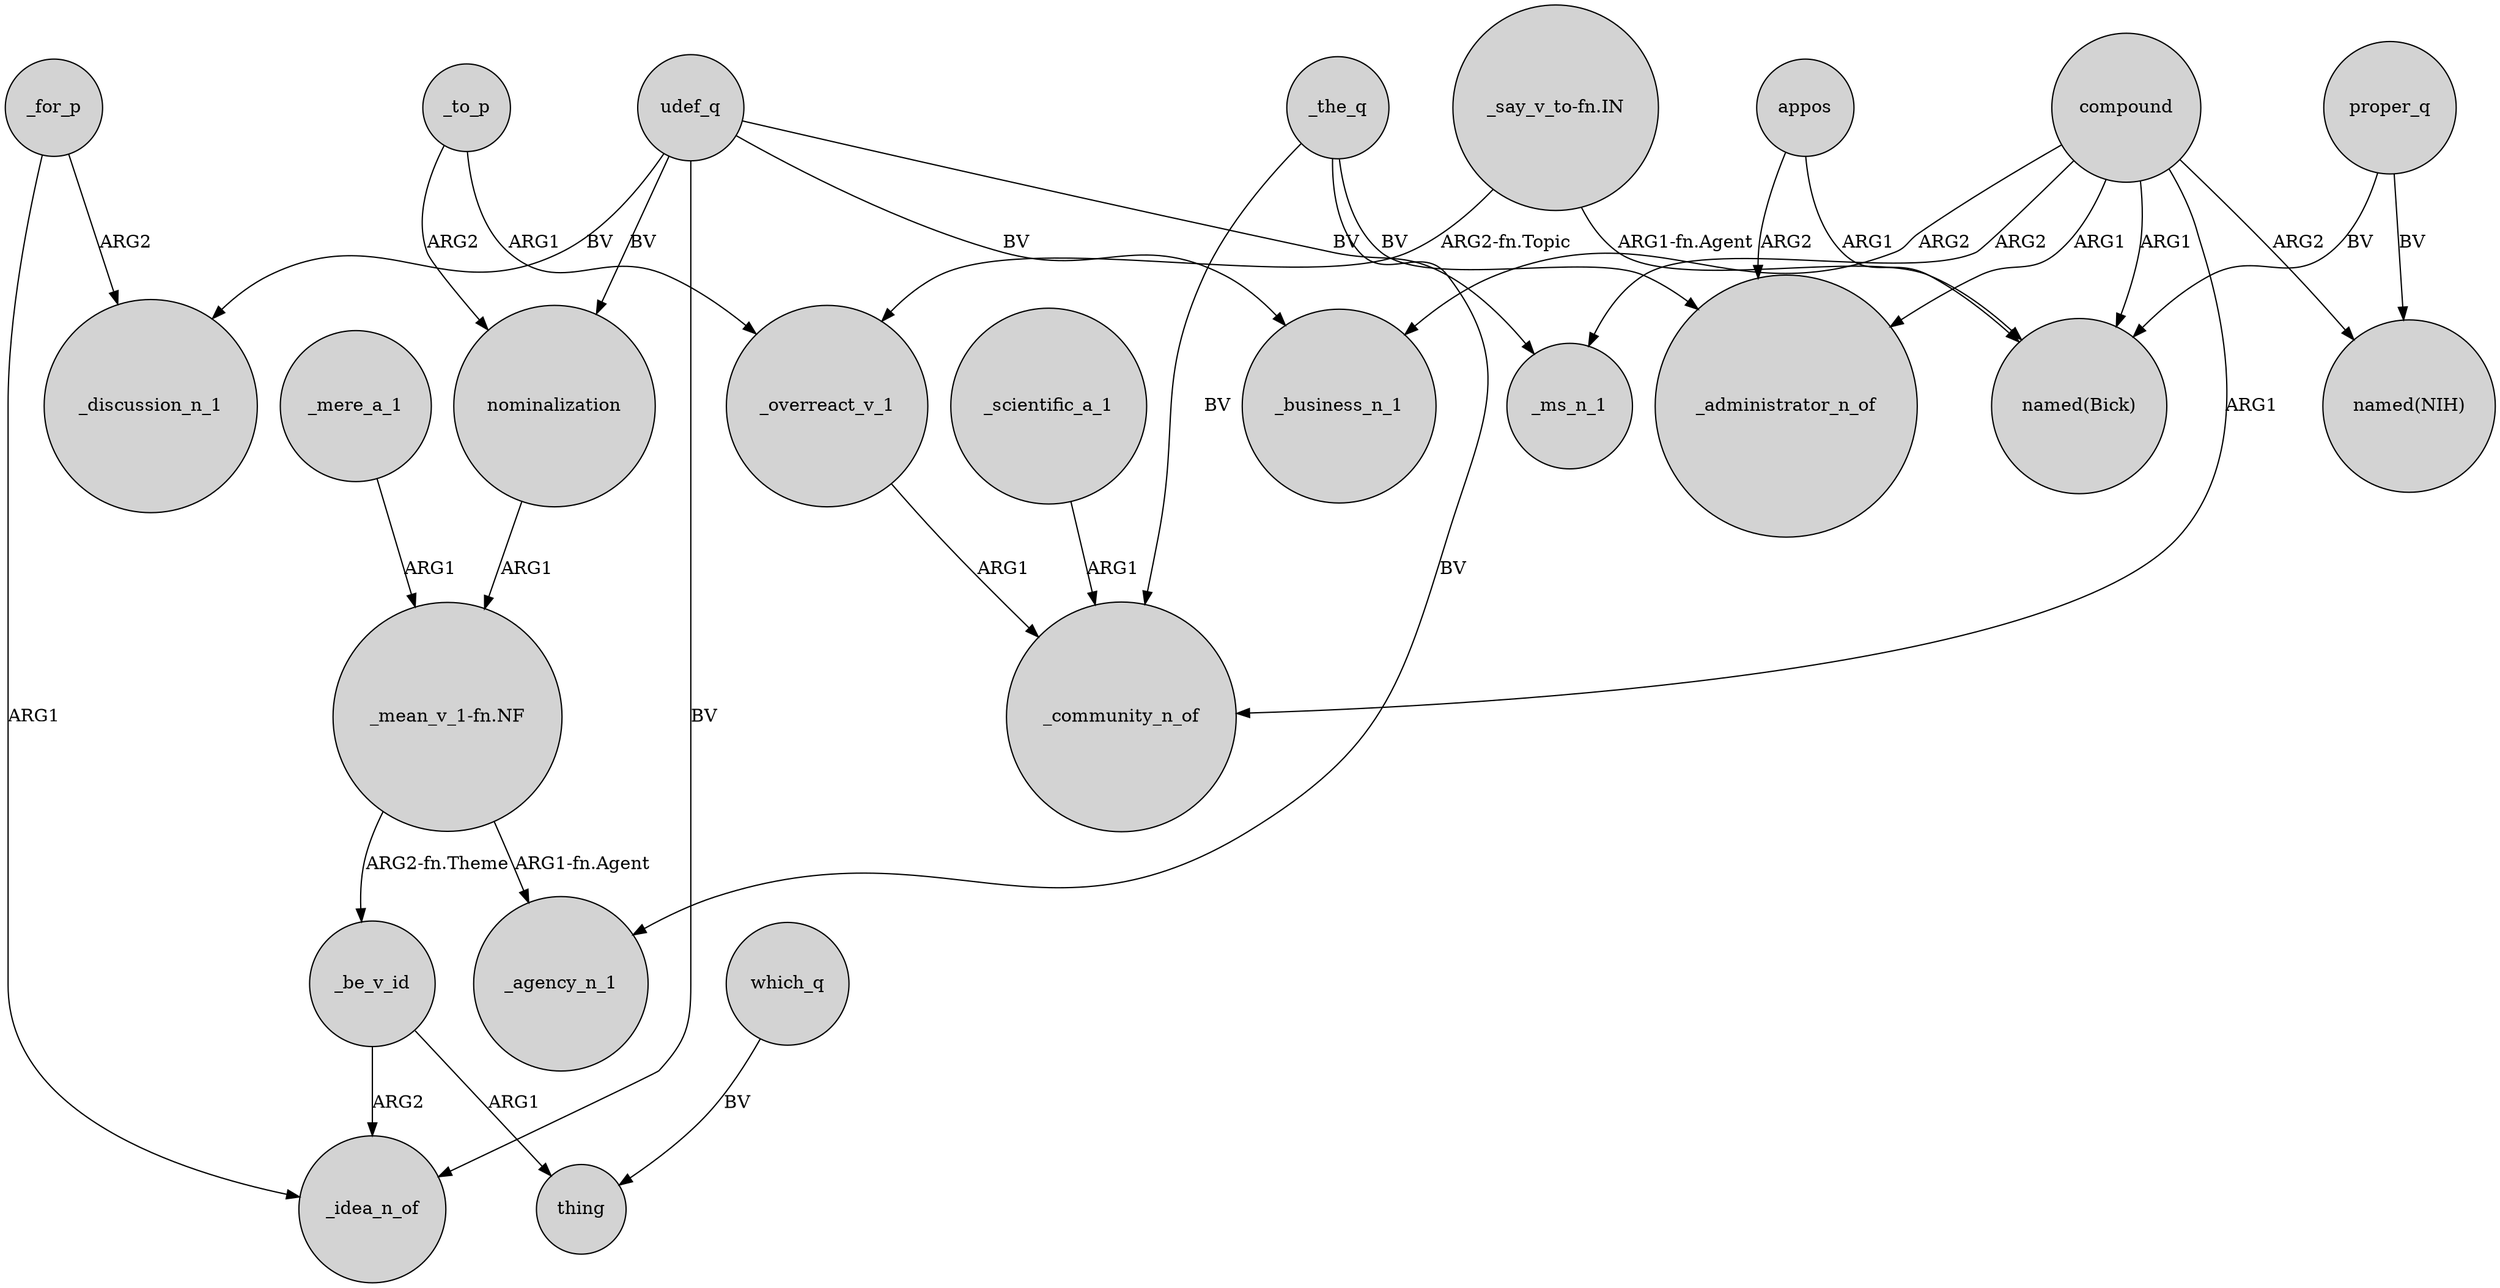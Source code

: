 digraph {
	node [shape=circle style=filled]
	_the_q -> _agency_n_1 [label=BV]
	appos -> "named(Bick)" [label=ARG1]
	_scientific_a_1 -> _community_n_of [label=ARG1]
	_for_p -> _idea_n_of [label=ARG1]
	udef_q -> _discussion_n_1 [label=BV]
	udef_q -> _idea_n_of [label=BV]
	proper_q -> "named(Bick)" [label=BV]
	compound -> "named(NIH)" [label=ARG2]
	nominalization -> "_mean_v_1-fn.NF" [label=ARG1]
	"_mean_v_1-fn.NF" -> _be_v_id [label="ARG2-fn.Theme"]
	compound -> _administrator_n_of [label=ARG1]
	_mere_a_1 -> "_mean_v_1-fn.NF" [label=ARG1]
	"_say_v_to-fn.IN" -> _overreact_v_1 [label="ARG2-fn.Topic"]
	compound -> _ms_n_1 [label=ARG2]
	_for_p -> _discussion_n_1 [label=ARG2]
	udef_q -> _ms_n_1 [label=BV]
	_overreact_v_1 -> _community_n_of [label=ARG1]
	_to_p -> _overreact_v_1 [label=ARG1]
	_to_p -> nominalization [label=ARG2]
	which_q -> thing [label=BV]
	_be_v_id -> thing [label=ARG1]
	proper_q -> "named(NIH)" [label=BV]
	compound -> _business_n_1 [label=ARG2]
	compound -> _community_n_of [label=ARG1]
	udef_q -> nominalization [label=BV]
	appos -> _administrator_n_of [label=ARG2]
	_the_q -> _administrator_n_of [label=BV]
	udef_q -> _business_n_1 [label=BV]
	"_mean_v_1-fn.NF" -> _agency_n_1 [label="ARG1-fn.Agent"]
	_the_q -> _community_n_of [label=BV]
	_be_v_id -> _idea_n_of [label=ARG2]
	"_say_v_to-fn.IN" -> "named(Bick)" [label="ARG1-fn.Agent"]
	compound -> "named(Bick)" [label=ARG1]
}
